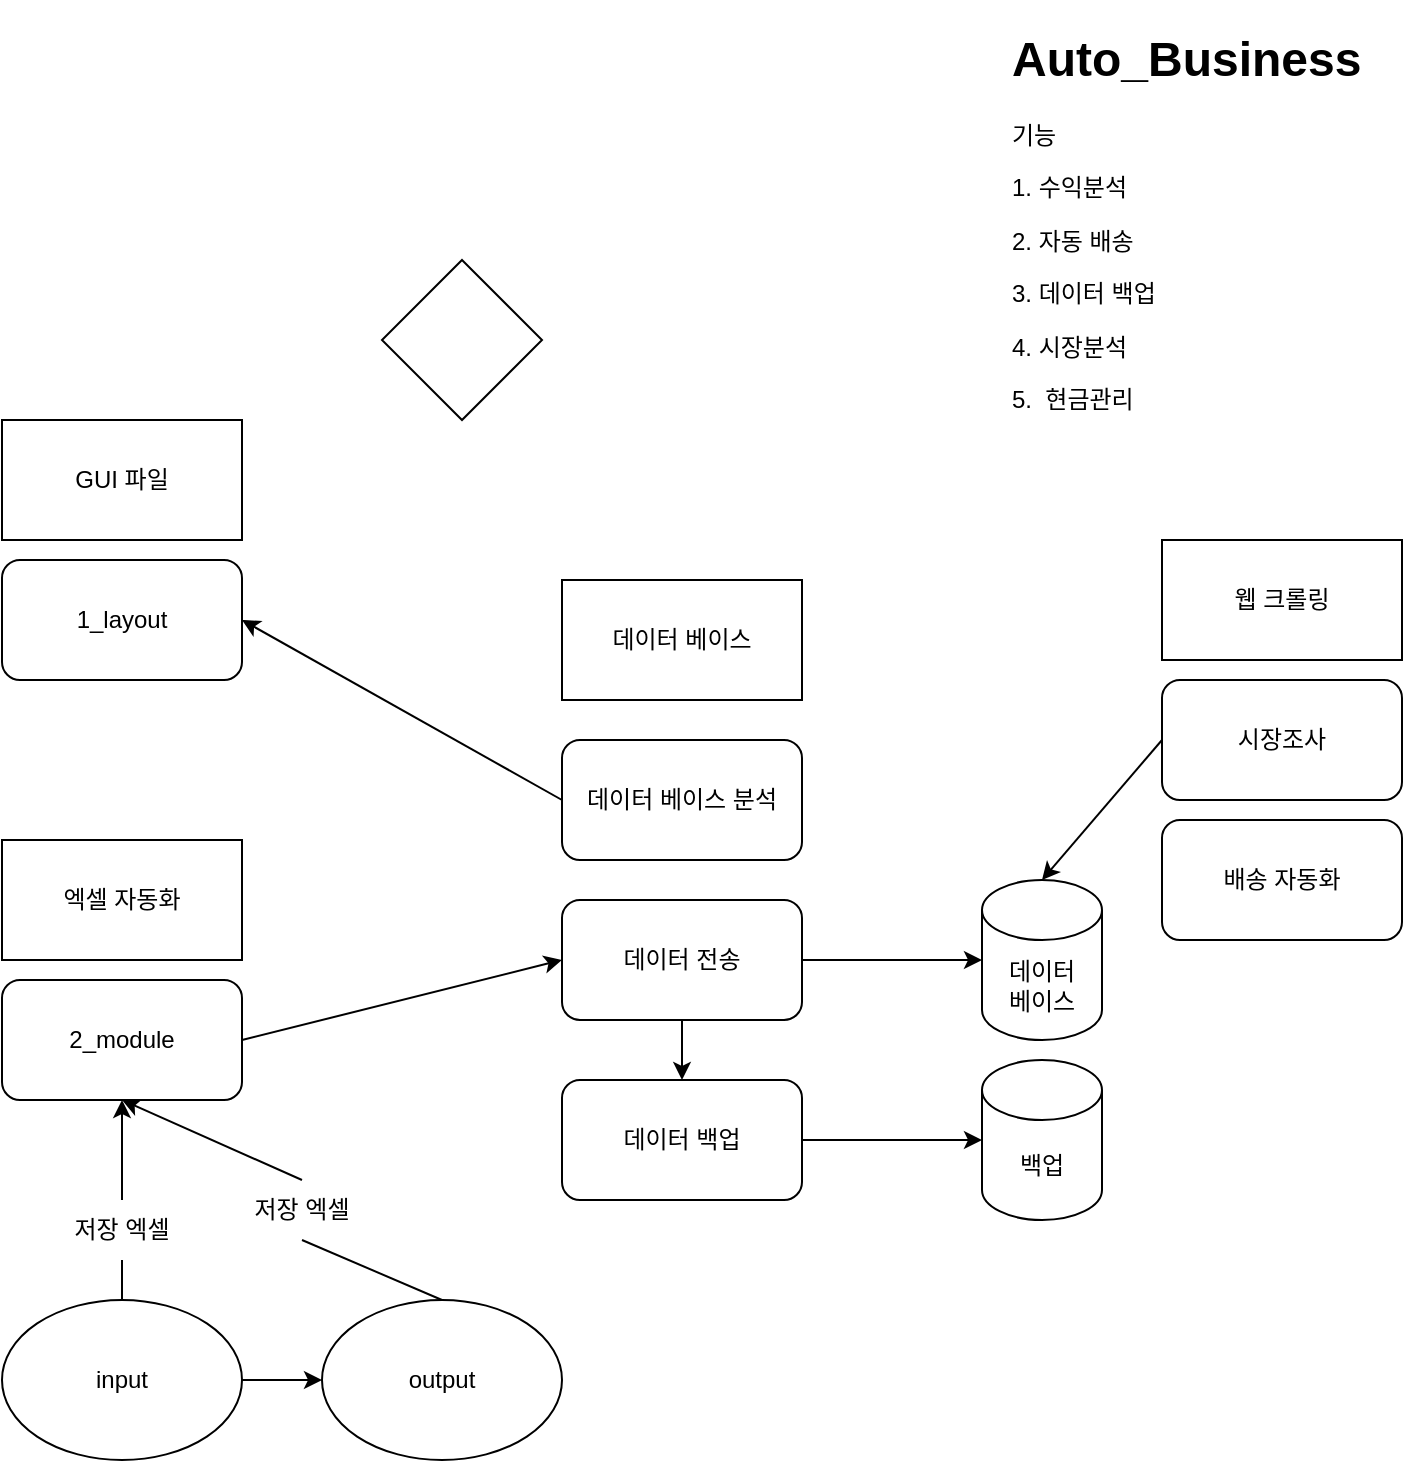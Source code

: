<mxfile>
    <diagram id="5HDYS8_KkkAMQ1Tpt3rO" name="페이지-1">
        <mxGraphModel dx="845" dy="541" grid="1" gridSize="10" guides="1" tooltips="1" connect="1" arrows="1" fold="1" page="1" pageScale="1" pageWidth="827" pageHeight="1169" math="0" shadow="0">
            <root>
                <mxCell id="0"/>
                <mxCell id="1" parent="0"/>
                <mxCell id="5" value="input" style="ellipse;whiteSpace=wrap;html=1;" parent="1" vertex="1">
                    <mxGeometry x="80" y="680" width="120" height="80" as="geometry"/>
                </mxCell>
                <mxCell id="6" value="output" style="ellipse;whiteSpace=wrap;html=1;" parent="1" vertex="1">
                    <mxGeometry x="240" y="680" width="120" height="80" as="geometry"/>
                </mxCell>
                <mxCell id="7" value="" style="endArrow=classic;html=1;exitX=0.5;exitY=0;exitDx=0;exitDy=0;entryX=0.5;entryY=1;entryDx=0;entryDy=0;startArrow=none;" parent="1" source="66" target="43" edge="1">
                    <mxGeometry width="50" height="50" relative="1" as="geometry">
                        <mxPoint x="530" y="1000" as="sourcePoint"/>
                        <mxPoint x="470" y="680" as="targetPoint"/>
                    </mxGeometry>
                </mxCell>
                <mxCell id="9" value="" style="endArrow=classic;html=1;exitX=1;exitY=0.5;exitDx=0;exitDy=0;entryX=0;entryY=0.5;entryDx=0;entryDy=0;" parent="1" source="5" target="6" edge="1">
                    <mxGeometry width="50" height="50" relative="1" as="geometry">
                        <mxPoint x="360" y="1115.02" as="sourcePoint"/>
                        <mxPoint x="400" y="1114.55" as="targetPoint"/>
                    </mxGeometry>
                </mxCell>
                <mxCell id="12" value="&lt;h1&gt;Auto_Business&lt;/h1&gt;&lt;p&gt;기능&lt;/p&gt;&lt;p&gt;1. 수익분석&lt;/p&gt;&lt;p&gt;2. 자동 배송&lt;/p&gt;&lt;p&gt;3. 데이터 백업&lt;/p&gt;&lt;p&gt;4. 시장분석&lt;/p&gt;&lt;p&gt;5.&amp;nbsp; 현금관리&lt;/p&gt;" style="text;html=1;strokeColor=none;fillColor=none;spacing=5;spacingTop=-20;whiteSpace=wrap;overflow=hidden;rounded=0;" parent="1" vertex="1">
                    <mxGeometry x="580" y="40" width="190" height="210" as="geometry"/>
                </mxCell>
                <mxCell id="3" value="엑셀 자동화" style="rounded=0;whiteSpace=wrap;html=1;" parent="1" vertex="1">
                    <mxGeometry x="80" y="450" width="120" height="60" as="geometry"/>
                </mxCell>
                <mxCell id="18" value="GUI 파일" style="rounded=0;whiteSpace=wrap;html=1;" parent="1" vertex="1">
                    <mxGeometry x="80" y="240" width="120" height="60" as="geometry"/>
                </mxCell>
                <mxCell id="36" value="데이터 베이스" style="rounded=0;whiteSpace=wrap;html=1;" vertex="1" parent="1">
                    <mxGeometry x="360" y="320" width="120" height="60" as="geometry"/>
                </mxCell>
                <mxCell id="37" value="1_layout" style="rounded=1;whiteSpace=wrap;html=1;" vertex="1" parent="1">
                    <mxGeometry x="80" y="310" width="120" height="60" as="geometry"/>
                </mxCell>
                <mxCell id="38" value="&lt;span&gt;데이터 전송&lt;/span&gt;" style="rounded=1;whiteSpace=wrap;html=1;" vertex="1" parent="1">
                    <mxGeometry x="360" y="480" width="120" height="60" as="geometry"/>
                </mxCell>
                <mxCell id="39" value="데이터 베이스 분석" style="rounded=1;whiteSpace=wrap;html=1;" vertex="1" parent="1">
                    <mxGeometry x="360" y="400" width="120" height="60" as="geometry"/>
                </mxCell>
                <mxCell id="41" value="" style="rhombus;whiteSpace=wrap;html=1;" vertex="1" parent="1">
                    <mxGeometry x="270" y="160" width="80" height="80" as="geometry"/>
                </mxCell>
                <mxCell id="42" value="데이터 &lt;br&gt;베이스" style="shape=cylinder3;whiteSpace=wrap;html=1;boundedLbl=1;backgroundOutline=1;size=15;" vertex="1" parent="1">
                    <mxGeometry x="570" y="470" width="60" height="80" as="geometry"/>
                </mxCell>
                <mxCell id="43" value="2_module" style="rounded=1;whiteSpace=wrap;html=1;" vertex="1" parent="1">
                    <mxGeometry x="80" y="520" width="120" height="60" as="geometry"/>
                </mxCell>
                <mxCell id="44" value="웹 크롤링" style="rounded=0;whiteSpace=wrap;html=1;" vertex="1" parent="1">
                    <mxGeometry x="660" y="300" width="120" height="60" as="geometry"/>
                </mxCell>
                <mxCell id="45" value="시장조사" style="rounded=1;whiteSpace=wrap;html=1;" vertex="1" parent="1">
                    <mxGeometry x="660" y="370" width="120" height="60" as="geometry"/>
                </mxCell>
                <mxCell id="46" value="데이터 백업" style="rounded=1;whiteSpace=wrap;html=1;" vertex="1" parent="1">
                    <mxGeometry x="360" y="570" width="120" height="60" as="geometry"/>
                </mxCell>
                <mxCell id="54" value="" style="endArrow=classic;html=1;entryX=1;entryY=0.5;entryDx=0;entryDy=0;exitX=0;exitY=0.5;exitDx=0;exitDy=0;" edge="1" parent="1" source="39" target="37">
                    <mxGeometry width="50" height="50" relative="1" as="geometry">
                        <mxPoint x="390" y="470" as="sourcePoint"/>
                        <mxPoint x="440" y="420" as="targetPoint"/>
                    </mxGeometry>
                </mxCell>
                <mxCell id="55" value="" style="endArrow=classic;html=1;exitX=1;exitY=0.5;exitDx=0;exitDy=0;entryX=0;entryY=0.5;entryDx=0;entryDy=0;" edge="1" parent="1" source="43" target="38">
                    <mxGeometry width="50" height="50" relative="1" as="geometry">
                        <mxPoint x="390" y="470" as="sourcePoint"/>
                        <mxPoint x="440" y="420" as="targetPoint"/>
                    </mxGeometry>
                </mxCell>
                <mxCell id="56" value="" style="endArrow=classic;html=1;entryX=0;entryY=0.5;entryDx=0;entryDy=0;entryPerimeter=0;" edge="1" parent="1" source="38" target="42">
                    <mxGeometry width="50" height="50" relative="1" as="geometry">
                        <mxPoint x="390" y="470" as="sourcePoint"/>
                        <mxPoint x="660" y="570" as="targetPoint"/>
                    </mxGeometry>
                </mxCell>
                <mxCell id="57" value="백업" style="shape=cylinder3;whiteSpace=wrap;html=1;boundedLbl=1;backgroundOutline=1;size=15;" vertex="1" parent="1">
                    <mxGeometry x="570" y="560" width="60" height="80" as="geometry"/>
                </mxCell>
                <mxCell id="58" value="" style="endArrow=classic;html=1;entryX=0;entryY=0.5;entryDx=0;entryDy=0;entryPerimeter=0;exitX=1;exitY=0.5;exitDx=0;exitDy=0;" edge="1" parent="1" source="46" target="57">
                    <mxGeometry width="50" height="50" relative="1" as="geometry">
                        <mxPoint x="390" y="570" as="sourcePoint"/>
                        <mxPoint x="440" y="520" as="targetPoint"/>
                    </mxGeometry>
                </mxCell>
                <mxCell id="59" value="" style="endArrow=classic;html=1;" edge="1" parent="1" target="46">
                    <mxGeometry width="50" height="50" relative="1" as="geometry">
                        <mxPoint x="420" y="540" as="sourcePoint"/>
                        <mxPoint x="440" y="520" as="targetPoint"/>
                    </mxGeometry>
                </mxCell>
                <mxCell id="60" value="" style="endArrow=classic;html=1;exitX=0;exitY=0.5;exitDx=0;exitDy=0;entryX=0.5;entryY=0;entryDx=0;entryDy=0;entryPerimeter=0;" edge="1" parent="1" source="45" target="42">
                    <mxGeometry width="50" height="50" relative="1" as="geometry">
                        <mxPoint x="390" y="470" as="sourcePoint"/>
                        <mxPoint x="440" y="420" as="targetPoint"/>
                    </mxGeometry>
                </mxCell>
                <mxCell id="61" value="배송 자동화" style="rounded=1;whiteSpace=wrap;html=1;" vertex="1" parent="1">
                    <mxGeometry x="660" y="440" width="120" height="60" as="geometry"/>
                </mxCell>
                <mxCell id="62" value="" style="endArrow=classic;html=1;exitX=0.5;exitY=0;exitDx=0;exitDy=0;entryX=0.5;entryY=1;entryDx=0;entryDy=0;startArrow=none;" edge="1" parent="1" source="64" target="43">
                    <mxGeometry relative="1" as="geometry">
                        <mxPoint x="360" y="640" as="sourcePoint"/>
                        <mxPoint x="460" y="640" as="targetPoint"/>
                    </mxGeometry>
                </mxCell>
                <mxCell id="64" value="저장 엑셀" style="text;html=1;strokeColor=none;fillColor=none;align=center;verticalAlign=middle;whiteSpace=wrap;rounded=0;" vertex="1" parent="1">
                    <mxGeometry x="110" y="630" width="60" height="30" as="geometry"/>
                </mxCell>
                <mxCell id="65" value="" style="endArrow=none;html=1;exitX=0.5;exitY=0;exitDx=0;exitDy=0;entryX=0.5;entryY=1;entryDx=0;entryDy=0;" edge="1" parent="1" source="5" target="64">
                    <mxGeometry relative="1" as="geometry">
                        <mxPoint x="140" y="680" as="sourcePoint"/>
                        <mxPoint x="140" y="580" as="targetPoint"/>
                    </mxGeometry>
                </mxCell>
                <mxCell id="66" value="저장 엑셀" style="text;html=1;strokeColor=none;fillColor=none;align=center;verticalAlign=middle;whiteSpace=wrap;rounded=0;" vertex="1" parent="1">
                    <mxGeometry x="200" y="620" width="60" height="30" as="geometry"/>
                </mxCell>
                <mxCell id="67" value="" style="endArrow=none;html=1;exitX=0.5;exitY=0;exitDx=0;exitDy=0;entryX=0.5;entryY=1;entryDx=0;entryDy=0;" edge="1" parent="1" source="6" target="66">
                    <mxGeometry width="50" height="50" relative="1" as="geometry">
                        <mxPoint x="300" y="680" as="sourcePoint"/>
                        <mxPoint x="140" y="580" as="targetPoint"/>
                    </mxGeometry>
                </mxCell>
            </root>
        </mxGraphModel>
    </diagram>
</mxfile>